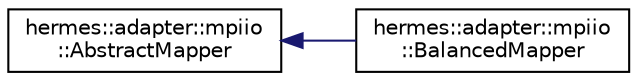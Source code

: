 digraph "Graphical Class Hierarchy"
{
 // LATEX_PDF_SIZE
  edge [fontname="Helvetica",fontsize="10",labelfontname="Helvetica",labelfontsize="10"];
  node [fontname="Helvetica",fontsize="10",shape=record];
  rankdir="LR";
  Node0 [label="hermes::adapter::mpiio\l::AbstractMapper",height=0.2,width=0.4,color="black", fillcolor="white", style="filled",URL="$classhermes_1_1adapter_1_1mpiio_1_1_abstract_mapper.html",tooltip=" "];
  Node0 -> Node1 [dir="back",color="midnightblue",fontsize="10",style="solid",fontname="Helvetica"];
  Node1 [label="hermes::adapter::mpiio\l::BalancedMapper",height=0.2,width=0.4,color="black", fillcolor="white", style="filled",URL="$classhermes_1_1adapter_1_1mpiio_1_1_balanced_mapper.html",tooltip=" "];
}
